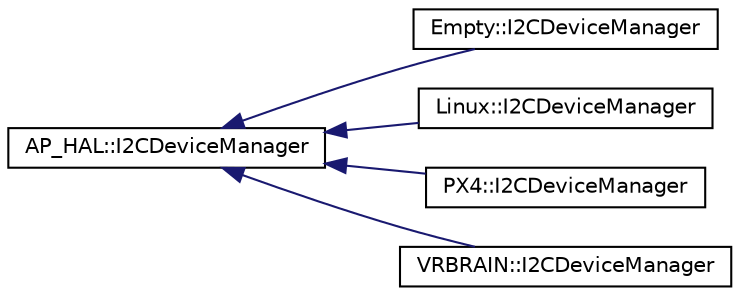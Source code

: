 digraph "Graphical Class Hierarchy"
{
 // INTERACTIVE_SVG=YES
  edge [fontname="Helvetica",fontsize="10",labelfontname="Helvetica",labelfontsize="10"];
  node [fontname="Helvetica",fontsize="10",shape=record];
  rankdir="LR";
  Node1 [label="AP_HAL::I2CDeviceManager",height=0.2,width=0.4,color="black", fillcolor="white", style="filled",URL="$classAP__HAL_1_1I2CDeviceManager.html"];
  Node1 -> Node2 [dir="back",color="midnightblue",fontsize="10",style="solid",fontname="Helvetica"];
  Node2 [label="Empty::I2CDeviceManager",height=0.2,width=0.4,color="black", fillcolor="white", style="filled",URL="$classEmpty_1_1I2CDeviceManager.html"];
  Node1 -> Node3 [dir="back",color="midnightblue",fontsize="10",style="solid",fontname="Helvetica"];
  Node3 [label="Linux::I2CDeviceManager",height=0.2,width=0.4,color="black", fillcolor="white", style="filled",URL="$classLinux_1_1I2CDeviceManager.html"];
  Node1 -> Node4 [dir="back",color="midnightblue",fontsize="10",style="solid",fontname="Helvetica"];
  Node4 [label="PX4::I2CDeviceManager",height=0.2,width=0.4,color="black", fillcolor="white", style="filled",URL="$classPX4_1_1I2CDeviceManager.html"];
  Node1 -> Node5 [dir="back",color="midnightblue",fontsize="10",style="solid",fontname="Helvetica"];
  Node5 [label="VRBRAIN::I2CDeviceManager",height=0.2,width=0.4,color="black", fillcolor="white", style="filled",URL="$classVRBRAIN_1_1I2CDeviceManager.html"];
}
